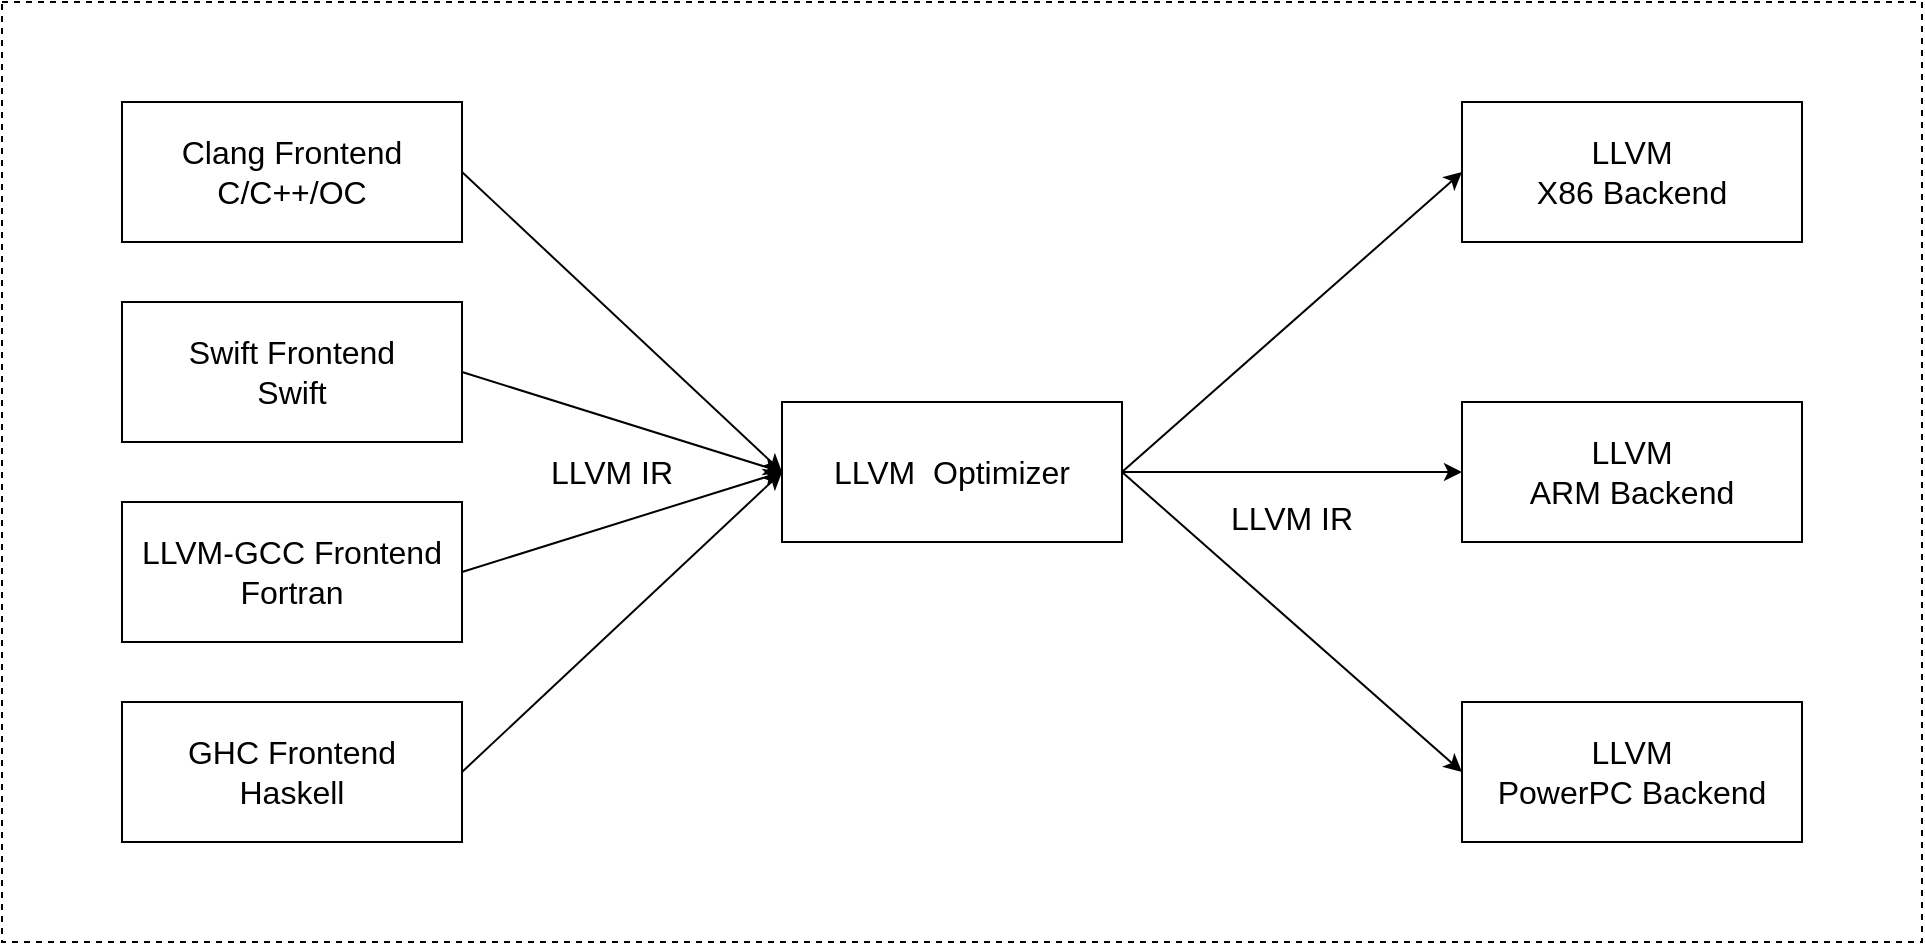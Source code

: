 <mxfile version="15.0.3" type="github">
  <diagram id="C5RBs43oDa-KdzZeNtuy" name="Page-1">
    <mxGraphModel dx="945" dy="734" grid="1" gridSize="10" guides="1" tooltips="1" connect="1" arrows="1" fold="1" page="1" pageScale="1" pageWidth="827" pageHeight="1169" math="0" shadow="0">
      <root>
        <mxCell id="WIyWlLk6GJQsqaUBKTNV-0" />
        <mxCell id="WIyWlLk6GJQsqaUBKTNV-1" parent="WIyWlLk6GJQsqaUBKTNV-0" />
        <mxCell id="VJoyEwDaRZjI09AiqhOI-19" value="" style="rounded=0;whiteSpace=wrap;html=1;fontSize=16;dashed=1;" vertex="1" parent="WIyWlLk6GJQsqaUBKTNV-1">
          <mxGeometry x="50" y="70" width="960" height="470" as="geometry" />
        </mxCell>
        <mxCell id="VJoyEwDaRZjI09AiqhOI-5" style="rounded=0;orthogonalLoop=1;jettySize=auto;html=1;exitX=1;exitY=0.5;exitDx=0;exitDy=0;entryX=0;entryY=0.5;entryDx=0;entryDy=0;fontSize=16;" edge="1" parent="WIyWlLk6GJQsqaUBKTNV-1" source="VJoyEwDaRZjI09AiqhOI-0" target="VJoyEwDaRZjI09AiqhOI-4">
          <mxGeometry relative="1" as="geometry" />
        </mxCell>
        <mxCell id="VJoyEwDaRZjI09AiqhOI-0" value="Clang Frontend&lt;br style=&quot;font-size: 16px;&quot;&gt;C/C++/OC" style="rounded=0;whiteSpace=wrap;html=1;fontSize=16;" vertex="1" parent="WIyWlLk6GJQsqaUBKTNV-1">
          <mxGeometry x="110" y="120" width="170" height="70" as="geometry" />
        </mxCell>
        <mxCell id="VJoyEwDaRZjI09AiqhOI-8" style="edgeStyle=none;rounded=0;orthogonalLoop=1;jettySize=auto;html=1;exitX=1;exitY=0.5;exitDx=0;exitDy=0;fontSize=16;entryX=0;entryY=0.5;entryDx=0;entryDy=0;" edge="1" parent="WIyWlLk6GJQsqaUBKTNV-1" source="VJoyEwDaRZjI09AiqhOI-1" target="VJoyEwDaRZjI09AiqhOI-4">
          <mxGeometry relative="1" as="geometry">
            <mxPoint x="360" y="370" as="targetPoint" />
          </mxGeometry>
        </mxCell>
        <mxCell id="VJoyEwDaRZjI09AiqhOI-1" value="LLVM-GCC Frontend&lt;br style=&quot;font-size: 16px&quot;&gt;Fortran" style="rounded=0;whiteSpace=wrap;html=1;fontSize=16;" vertex="1" parent="WIyWlLk6GJQsqaUBKTNV-1">
          <mxGeometry x="110" y="320" width="170" height="70" as="geometry" />
        </mxCell>
        <mxCell id="VJoyEwDaRZjI09AiqhOI-7" style="edgeStyle=none;rounded=0;orthogonalLoop=1;jettySize=auto;html=1;exitX=1;exitY=0.5;exitDx=0;exitDy=0;entryX=0;entryY=0.5;entryDx=0;entryDy=0;fontSize=16;" edge="1" parent="WIyWlLk6GJQsqaUBKTNV-1" source="VJoyEwDaRZjI09AiqhOI-2" target="VJoyEwDaRZjI09AiqhOI-4">
          <mxGeometry relative="1" as="geometry" />
        </mxCell>
        <mxCell id="VJoyEwDaRZjI09AiqhOI-2" value="Swift Frontend&lt;br style=&quot;font-size: 16px&quot;&gt;Swift" style="rounded=0;whiteSpace=wrap;html=1;fontSize=16;" vertex="1" parent="WIyWlLk6GJQsqaUBKTNV-1">
          <mxGeometry x="110" y="220" width="170" height="70" as="geometry" />
        </mxCell>
        <mxCell id="VJoyEwDaRZjI09AiqhOI-9" style="edgeStyle=none;rounded=0;orthogonalLoop=1;jettySize=auto;html=1;exitX=1;exitY=0.5;exitDx=0;exitDy=0;entryX=0;entryY=0.5;entryDx=0;entryDy=0;fontSize=16;" edge="1" parent="WIyWlLk6GJQsqaUBKTNV-1" source="VJoyEwDaRZjI09AiqhOI-3" target="VJoyEwDaRZjI09AiqhOI-4">
          <mxGeometry relative="1" as="geometry" />
        </mxCell>
        <mxCell id="VJoyEwDaRZjI09AiqhOI-3" value="GHC Frontend&lt;br style=&quot;font-size: 16px&quot;&gt;Haskell" style="rounded=0;whiteSpace=wrap;html=1;fontSize=16;" vertex="1" parent="WIyWlLk6GJQsqaUBKTNV-1">
          <mxGeometry x="110" y="420" width="170" height="70" as="geometry" />
        </mxCell>
        <mxCell id="VJoyEwDaRZjI09AiqhOI-15" style="edgeStyle=none;rounded=0;orthogonalLoop=1;jettySize=auto;html=1;exitX=1;exitY=0.5;exitDx=0;exitDy=0;entryX=0;entryY=0.5;entryDx=0;entryDy=0;fontSize=16;" edge="1" parent="WIyWlLk6GJQsqaUBKTNV-1" source="VJoyEwDaRZjI09AiqhOI-4" target="VJoyEwDaRZjI09AiqhOI-11">
          <mxGeometry relative="1" as="geometry" />
        </mxCell>
        <mxCell id="VJoyEwDaRZjI09AiqhOI-16" style="edgeStyle=none;rounded=0;orthogonalLoop=1;jettySize=auto;html=1;exitX=1;exitY=0.5;exitDx=0;exitDy=0;entryX=0;entryY=0.5;entryDx=0;entryDy=0;fontSize=16;" edge="1" parent="WIyWlLk6GJQsqaUBKTNV-1" source="VJoyEwDaRZjI09AiqhOI-4" target="VJoyEwDaRZjI09AiqhOI-13">
          <mxGeometry relative="1" as="geometry" />
        </mxCell>
        <mxCell id="VJoyEwDaRZjI09AiqhOI-17" style="edgeStyle=none;rounded=0;orthogonalLoop=1;jettySize=auto;html=1;exitX=1;exitY=0.5;exitDx=0;exitDy=0;entryX=0;entryY=0.5;entryDx=0;entryDy=0;fontSize=16;" edge="1" parent="WIyWlLk6GJQsqaUBKTNV-1" source="VJoyEwDaRZjI09AiqhOI-4" target="VJoyEwDaRZjI09AiqhOI-12">
          <mxGeometry relative="1" as="geometry" />
        </mxCell>
        <mxCell id="VJoyEwDaRZjI09AiqhOI-4" value="LLVM &amp;nbsp;Optimizer" style="rounded=0;whiteSpace=wrap;html=1;fontSize=16;" vertex="1" parent="WIyWlLk6GJQsqaUBKTNV-1">
          <mxGeometry x="440" y="270" width="170" height="70" as="geometry" />
        </mxCell>
        <mxCell id="VJoyEwDaRZjI09AiqhOI-10" value="LLVM IR" style="text;html=1;strokeColor=none;fillColor=none;align=center;verticalAlign=middle;whiteSpace=wrap;rounded=0;fontSize=16;" vertex="1" parent="WIyWlLk6GJQsqaUBKTNV-1">
          <mxGeometry x="310" y="292.5" width="90" height="25" as="geometry" />
        </mxCell>
        <mxCell id="VJoyEwDaRZjI09AiqhOI-11" value="LLVM&lt;br&gt;X86 Backend" style="rounded=0;whiteSpace=wrap;html=1;fontSize=16;" vertex="1" parent="WIyWlLk6GJQsqaUBKTNV-1">
          <mxGeometry x="780" y="120" width="170" height="70" as="geometry" />
        </mxCell>
        <mxCell id="VJoyEwDaRZjI09AiqhOI-12" value="LLVM&lt;br&gt;PowerPC Backend" style="rounded=0;whiteSpace=wrap;html=1;fontSize=16;" vertex="1" parent="WIyWlLk6GJQsqaUBKTNV-1">
          <mxGeometry x="780" y="420" width="170" height="70" as="geometry" />
        </mxCell>
        <mxCell id="VJoyEwDaRZjI09AiqhOI-13" value="LLVM&lt;br&gt;ARM Backend" style="rounded=0;whiteSpace=wrap;html=1;fontSize=16;" vertex="1" parent="WIyWlLk6GJQsqaUBKTNV-1">
          <mxGeometry x="780" y="270" width="170" height="70" as="geometry" />
        </mxCell>
        <mxCell id="VJoyEwDaRZjI09AiqhOI-18" value="LLVM IR" style="text;html=1;strokeColor=none;fillColor=none;align=center;verticalAlign=middle;whiteSpace=wrap;rounded=0;fontSize=16;" vertex="1" parent="WIyWlLk6GJQsqaUBKTNV-1">
          <mxGeometry x="650" y="315" width="90" height="25" as="geometry" />
        </mxCell>
      </root>
    </mxGraphModel>
  </diagram>
</mxfile>
